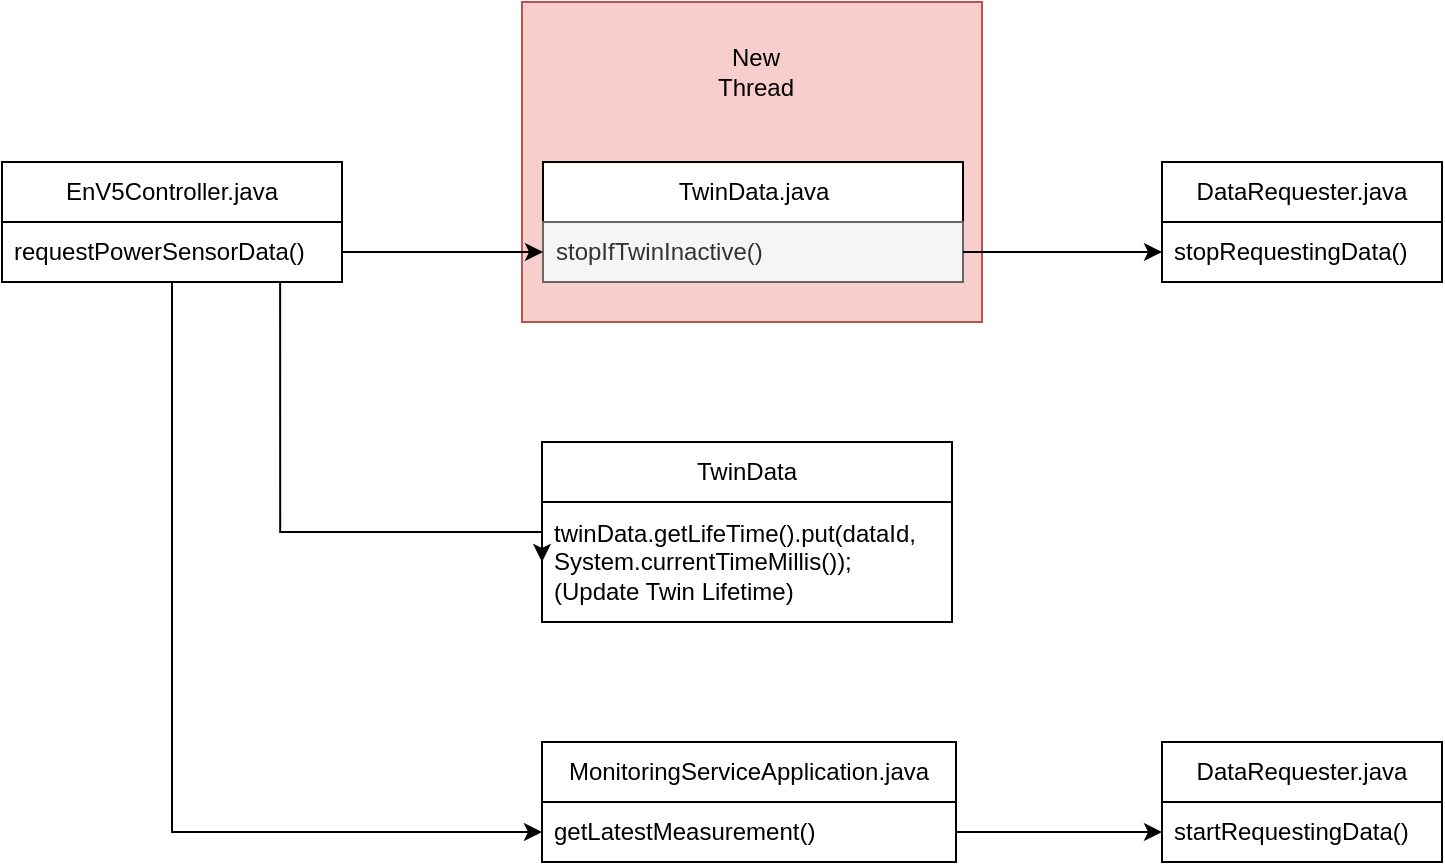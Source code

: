 <mxfile version="21.6.6" type="github">
  <diagram name="Seite-1" id="ELZUeX0YocxNJb1q_E6c">
    <mxGraphModel dx="794" dy="1086" grid="1" gridSize="10" guides="1" tooltips="1" connect="1" arrows="1" fold="1" page="1" pageScale="1" pageWidth="827" pageHeight="1169" math="0" shadow="0">
      <root>
        <mxCell id="0" />
        <mxCell id="1" parent="0" />
        <mxCell id="GAWwl-giYYkklGFR_YXa-1" value="" style="rounded=0;whiteSpace=wrap;html=1;fillColor=#f8cecc;strokeColor=#b85450;" parent="1" vertex="1">
          <mxGeometry x="310" y="130" width="230" height="160" as="geometry" />
        </mxCell>
        <mxCell id="FfZUA_TqmdPB6vUnj2kE-2" value="EnV5Controller.java" style="swimlane;fontStyle=0;childLayout=stackLayout;horizontal=1;startSize=30;horizontalStack=0;resizeParent=1;resizeParentMax=0;resizeLast=0;collapsible=1;marginBottom=0;whiteSpace=wrap;html=1;" parent="1" vertex="1">
          <mxGeometry x="50" y="210" width="170" height="60" as="geometry" />
        </mxCell>
        <mxCell id="FfZUA_TqmdPB6vUnj2kE-4" value="&lt;div&gt;requestPowerSensorData()&lt;/div&gt;" style="text;strokeColor=none;fillColor=none;align=left;verticalAlign=middle;spacingLeft=4;spacingRight=4;overflow=hidden;points=[[0,0.5],[1,0.5]];portConstraint=eastwest;rotatable=0;whiteSpace=wrap;html=1;" parent="FfZUA_TqmdPB6vUnj2kE-2" vertex="1">
          <mxGeometry y="30" width="170" height="30" as="geometry" />
        </mxCell>
        <mxCell id="FfZUA_TqmdPB6vUnj2kE-7" value="TwinData.java" style="swimlane;fontStyle=0;childLayout=stackLayout;horizontal=1;startSize=30;horizontalStack=0;resizeParent=1;resizeParentMax=0;resizeLast=0;collapsible=1;marginBottom=0;whiteSpace=wrap;html=1;" parent="1" vertex="1">
          <mxGeometry x="320.5" y="210" width="210" height="60" as="geometry" />
        </mxCell>
        <mxCell id="FfZUA_TqmdPB6vUnj2kE-8" value="stopIfTwinInactive()" style="text;align=left;verticalAlign=middle;spacingLeft=4;spacingRight=4;overflow=hidden;points=[[0,0.5],[1,0.5]];portConstraint=eastwest;rotatable=0;whiteSpace=wrap;html=1;fillColor=#f5f5f5;fontColor=#333333;strokeColor=#666666;" parent="FfZUA_TqmdPB6vUnj2kE-7" vertex="1">
          <mxGeometry y="30" width="210" height="30" as="geometry" />
        </mxCell>
        <mxCell id="FfZUA_TqmdPB6vUnj2kE-11" style="edgeStyle=orthogonalEdgeStyle;rounded=0;orthogonalLoop=1;jettySize=auto;html=1;entryX=0;entryY=0.5;entryDx=0;entryDy=0;" parent="1" source="FfZUA_TqmdPB6vUnj2kE-4" target="FfZUA_TqmdPB6vUnj2kE-8" edge="1">
          <mxGeometry relative="1" as="geometry" />
        </mxCell>
        <mxCell id="GAWwl-giYYkklGFR_YXa-14" style="edgeStyle=orthogonalEdgeStyle;rounded=0;orthogonalLoop=1;jettySize=auto;html=1;entryX=0;entryY=0.5;entryDx=0;entryDy=0;exitX=1;exitY=0.5;exitDx=0;exitDy=0;" parent="1" source="FfZUA_TqmdPB6vUnj2kE-21" target="GAWwl-giYYkklGFR_YXa-11" edge="1">
          <mxGeometry relative="1" as="geometry" />
        </mxCell>
        <mxCell id="FfZUA_TqmdPB6vUnj2kE-20" value="MonitoringServiceApplication.java" style="swimlane;fontStyle=0;childLayout=stackLayout;horizontal=1;startSize=30;horizontalStack=0;resizeParent=1;resizeParentMax=0;resizeLast=0;collapsible=1;marginBottom=0;whiteSpace=wrap;html=1;" parent="1" vertex="1">
          <mxGeometry x="320" y="500" width="207" height="60" as="geometry" />
        </mxCell>
        <mxCell id="FfZUA_TqmdPB6vUnj2kE-21" value="getLatestMeasurement()" style="text;strokeColor=none;fillColor=none;align=left;verticalAlign=middle;spacingLeft=4;spacingRight=4;overflow=hidden;points=[[0,0.5],[1,0.5]];portConstraint=eastwest;rotatable=0;whiteSpace=wrap;html=1;" parent="FfZUA_TqmdPB6vUnj2kE-20" vertex="1">
          <mxGeometry y="30" width="207" height="30" as="geometry" />
        </mxCell>
        <mxCell id="FfZUA_TqmdPB6vUnj2kE-25" style="edgeStyle=orthogonalEdgeStyle;rounded=0;orthogonalLoop=1;jettySize=auto;html=1;entryX=0;entryY=0.5;entryDx=0;entryDy=0;" parent="1" source="FfZUA_TqmdPB6vUnj2kE-4" target="FfZUA_TqmdPB6vUnj2kE-21" edge="1">
          <mxGeometry relative="1" as="geometry">
            <Array as="points">
              <mxPoint x="135" y="545" />
            </Array>
          </mxGeometry>
        </mxCell>
        <mxCell id="GAWwl-giYYkklGFR_YXa-2" value="&lt;div&gt;New Thread&lt;/div&gt;" style="text;html=1;strokeColor=none;fillColor=none;align=center;verticalAlign=middle;whiteSpace=wrap;rounded=0;" parent="1" vertex="1">
          <mxGeometry x="397" y="150" width="60" height="30" as="geometry" />
        </mxCell>
        <mxCell id="GAWwl-giYYkklGFR_YXa-5" value="TwinData" style="swimlane;fontStyle=0;childLayout=stackLayout;horizontal=1;startSize=30;horizontalStack=0;resizeParent=1;resizeParentMax=0;resizeLast=0;collapsible=1;marginBottom=0;whiteSpace=wrap;html=1;" parent="1" vertex="1">
          <mxGeometry x="320" y="350" width="205" height="90" as="geometry" />
        </mxCell>
        <mxCell id="GAWwl-giYYkklGFR_YXa-6" value="&lt;div&gt;twinData.getLifeTime().put(dataId, System.currentTimeMillis());&lt;/div&gt;&lt;div&gt;(Update Twin Lifetime)&lt;br&gt;&lt;/div&gt;" style="text;strokeColor=none;fillColor=none;align=left;verticalAlign=middle;spacingLeft=4;spacingRight=4;overflow=hidden;points=[[0,0.5],[1,0.5]];portConstraint=eastwest;rotatable=0;whiteSpace=wrap;html=1;" parent="GAWwl-giYYkklGFR_YXa-5" vertex="1">
          <mxGeometry y="30" width="205" height="60" as="geometry" />
        </mxCell>
        <mxCell id="GAWwl-giYYkklGFR_YXa-9" style="edgeStyle=orthogonalEdgeStyle;rounded=0;orthogonalLoop=1;jettySize=auto;html=1;entryX=0;entryY=0.5;entryDx=0;entryDy=0;exitX=0.818;exitY=1;exitDx=0;exitDy=0;exitPerimeter=0;" parent="1" source="FfZUA_TqmdPB6vUnj2kE-4" target="GAWwl-giYYkklGFR_YXa-6" edge="1">
          <mxGeometry relative="1" as="geometry">
            <Array as="points">
              <mxPoint x="189" y="395" />
            </Array>
          </mxGeometry>
        </mxCell>
        <mxCell id="GAWwl-giYYkklGFR_YXa-10" value="DataRequester.java" style="swimlane;fontStyle=0;childLayout=stackLayout;horizontal=1;startSize=30;horizontalStack=0;resizeParent=1;resizeParentMax=0;resizeLast=0;collapsible=1;marginBottom=0;whiteSpace=wrap;html=1;" parent="1" vertex="1">
          <mxGeometry x="630" y="500" width="140" height="60" as="geometry" />
        </mxCell>
        <mxCell id="GAWwl-giYYkklGFR_YXa-11" value="startRequestingData()" style="text;strokeColor=none;fillColor=none;align=left;verticalAlign=middle;spacingLeft=4;spacingRight=4;overflow=hidden;points=[[0,0.5],[1,0.5]];portConstraint=eastwest;rotatable=0;whiteSpace=wrap;html=1;" parent="GAWwl-giYYkklGFR_YXa-10" vertex="1">
          <mxGeometry y="30" width="140" height="30" as="geometry" />
        </mxCell>
        <mxCell id="GAWwl-giYYkklGFR_YXa-16" value="DataRequester.java" style="swimlane;fontStyle=0;childLayout=stackLayout;horizontal=1;startSize=30;horizontalStack=0;resizeParent=1;resizeParentMax=0;resizeLast=0;collapsible=1;marginBottom=0;whiteSpace=wrap;html=1;" parent="1" vertex="1">
          <mxGeometry x="630" y="210" width="140" height="60" as="geometry" />
        </mxCell>
        <mxCell id="GAWwl-giYYkklGFR_YXa-17" value="stopRequestingData()" style="text;strokeColor=none;fillColor=none;align=left;verticalAlign=middle;spacingLeft=4;spacingRight=4;overflow=hidden;points=[[0,0.5],[1,0.5]];portConstraint=eastwest;rotatable=0;whiteSpace=wrap;html=1;" parent="GAWwl-giYYkklGFR_YXa-16" vertex="1">
          <mxGeometry y="30" width="140" height="30" as="geometry" />
        </mxCell>
        <mxCell id="GAWwl-giYYkklGFR_YXa-18" style="edgeStyle=orthogonalEdgeStyle;rounded=0;orthogonalLoop=1;jettySize=auto;html=1;entryX=0;entryY=0.5;entryDx=0;entryDy=0;" parent="1" source="FfZUA_TqmdPB6vUnj2kE-8" target="GAWwl-giYYkklGFR_YXa-17" edge="1">
          <mxGeometry relative="1" as="geometry" />
        </mxCell>
      </root>
    </mxGraphModel>
  </diagram>
</mxfile>
